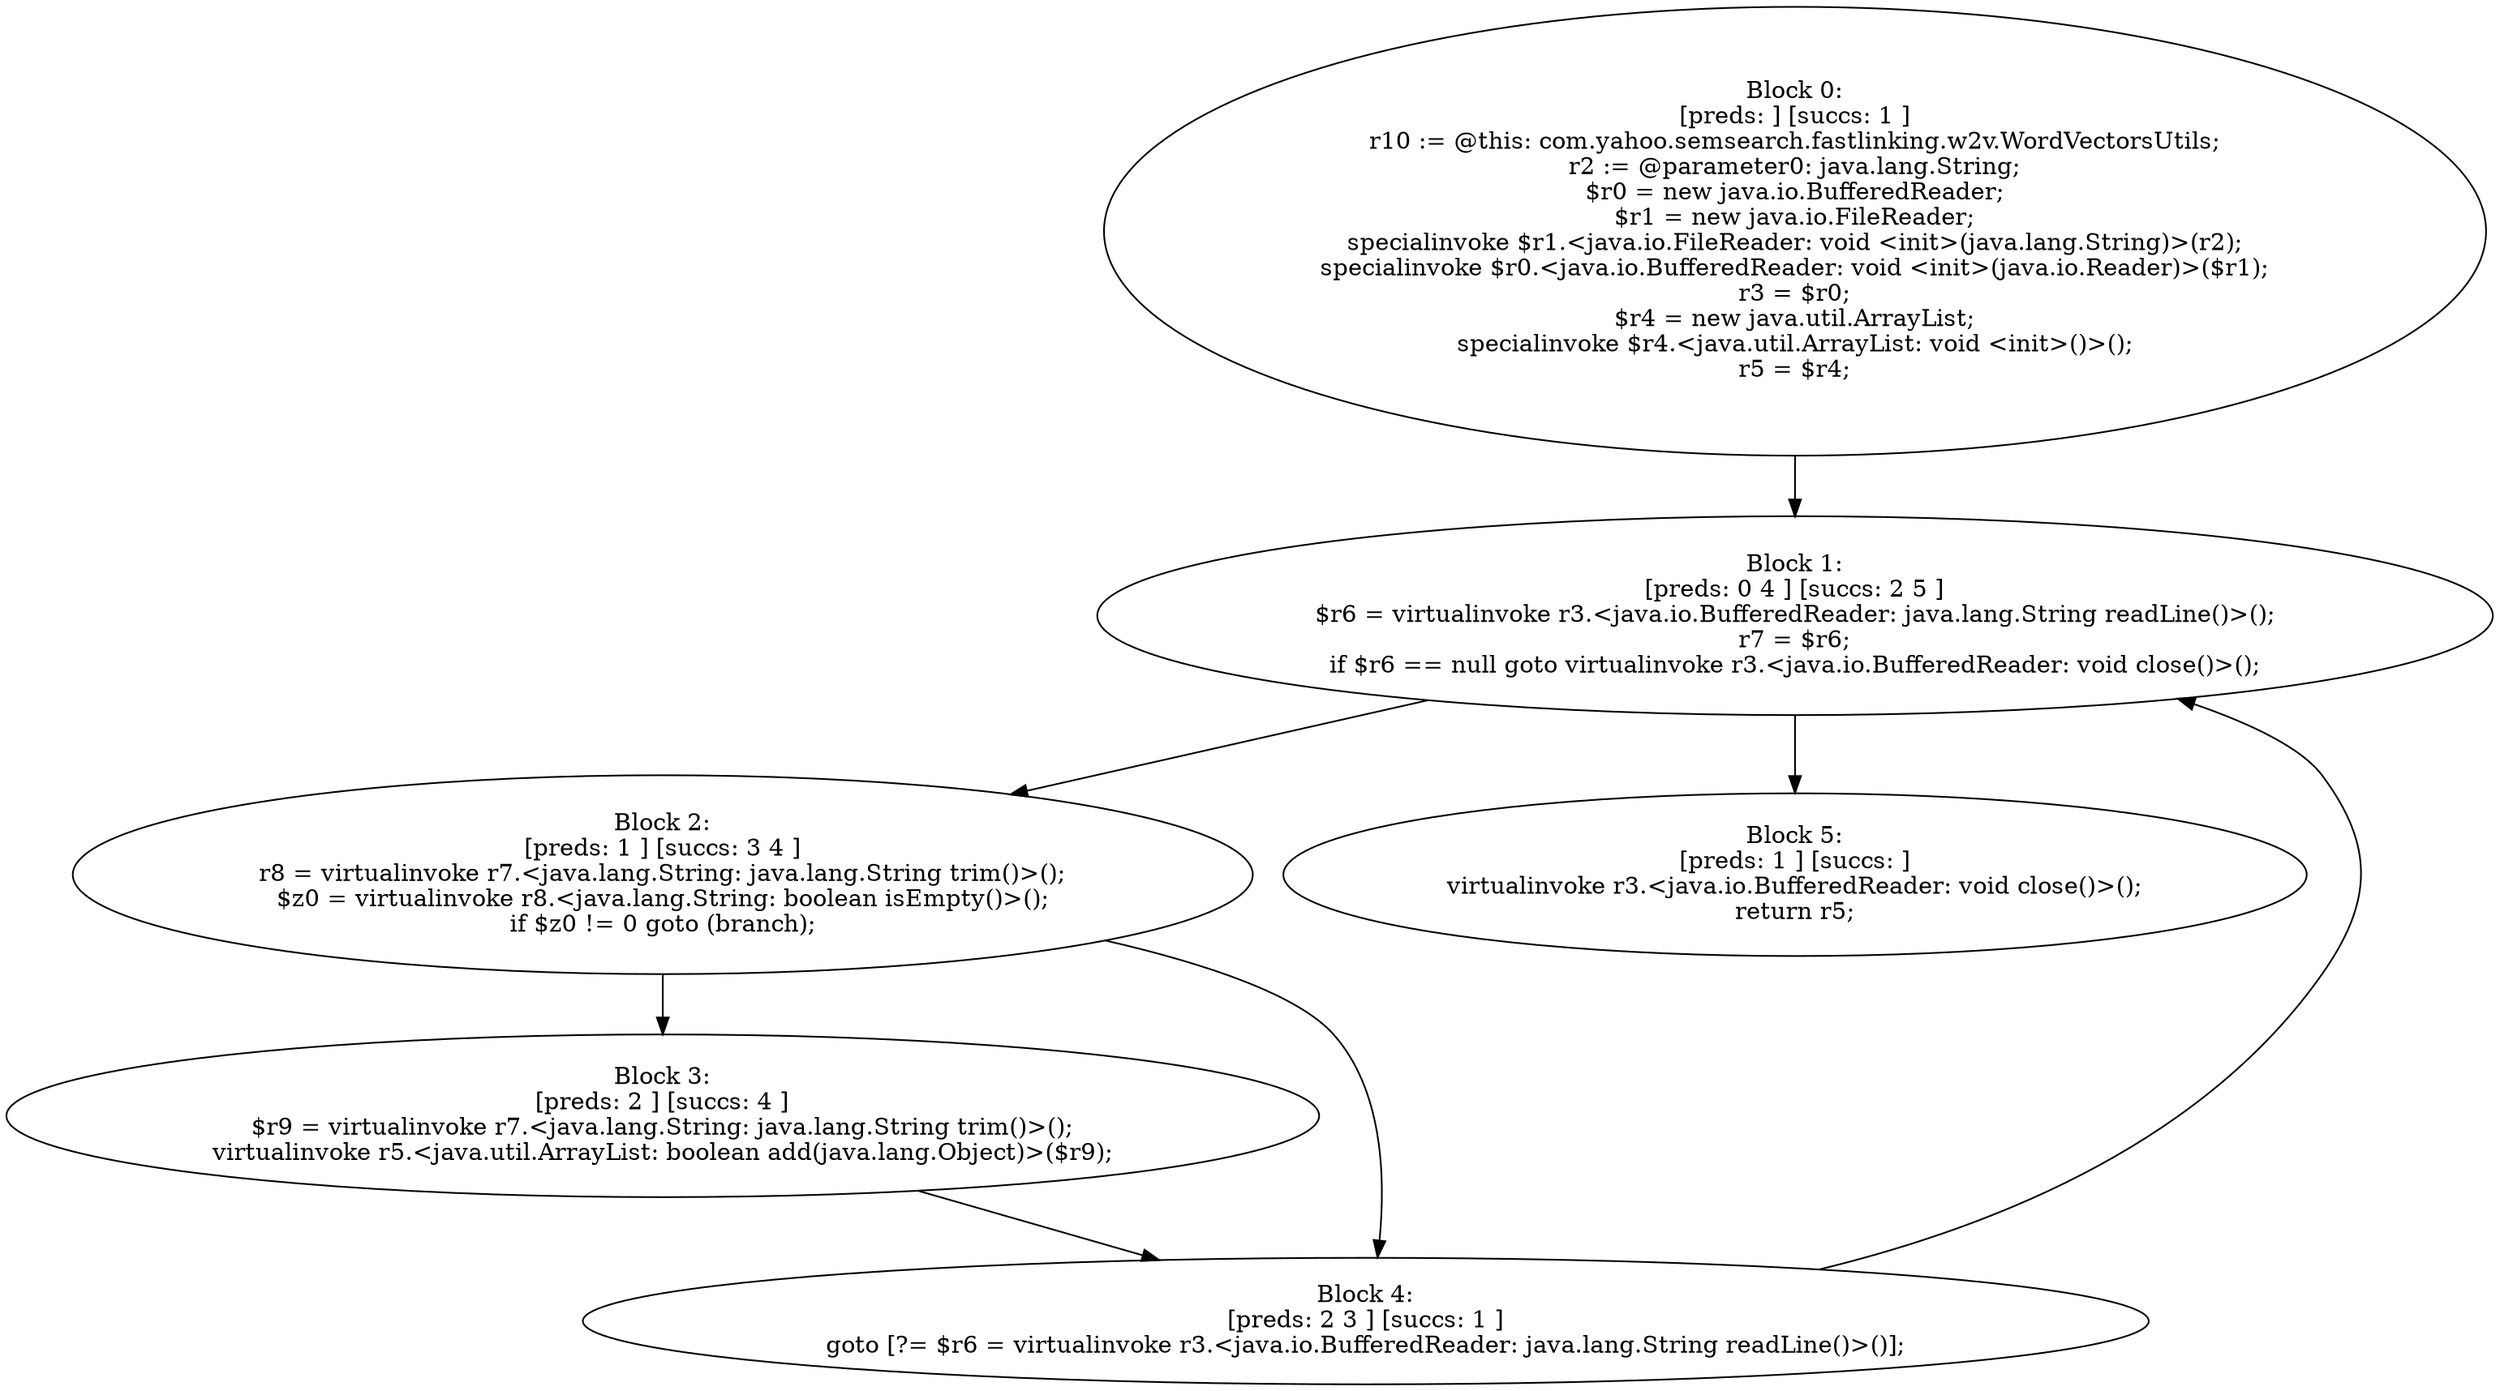 digraph "unitGraph" {
    "Block 0:
[preds: ] [succs: 1 ]
r10 := @this: com.yahoo.semsearch.fastlinking.w2v.WordVectorsUtils;
r2 := @parameter0: java.lang.String;
$r0 = new java.io.BufferedReader;
$r1 = new java.io.FileReader;
specialinvoke $r1.<java.io.FileReader: void <init>(java.lang.String)>(r2);
specialinvoke $r0.<java.io.BufferedReader: void <init>(java.io.Reader)>($r1);
r3 = $r0;
$r4 = new java.util.ArrayList;
specialinvoke $r4.<java.util.ArrayList: void <init>()>();
r5 = $r4;
"
    "Block 1:
[preds: 0 4 ] [succs: 2 5 ]
$r6 = virtualinvoke r3.<java.io.BufferedReader: java.lang.String readLine()>();
r7 = $r6;
if $r6 == null goto virtualinvoke r3.<java.io.BufferedReader: void close()>();
"
    "Block 2:
[preds: 1 ] [succs: 3 4 ]
r8 = virtualinvoke r7.<java.lang.String: java.lang.String trim()>();
$z0 = virtualinvoke r8.<java.lang.String: boolean isEmpty()>();
if $z0 != 0 goto (branch);
"
    "Block 3:
[preds: 2 ] [succs: 4 ]
$r9 = virtualinvoke r7.<java.lang.String: java.lang.String trim()>();
virtualinvoke r5.<java.util.ArrayList: boolean add(java.lang.Object)>($r9);
"
    "Block 4:
[preds: 2 3 ] [succs: 1 ]
goto [?= $r6 = virtualinvoke r3.<java.io.BufferedReader: java.lang.String readLine()>()];
"
    "Block 5:
[preds: 1 ] [succs: ]
virtualinvoke r3.<java.io.BufferedReader: void close()>();
return r5;
"
    "Block 0:
[preds: ] [succs: 1 ]
r10 := @this: com.yahoo.semsearch.fastlinking.w2v.WordVectorsUtils;
r2 := @parameter0: java.lang.String;
$r0 = new java.io.BufferedReader;
$r1 = new java.io.FileReader;
specialinvoke $r1.<java.io.FileReader: void <init>(java.lang.String)>(r2);
specialinvoke $r0.<java.io.BufferedReader: void <init>(java.io.Reader)>($r1);
r3 = $r0;
$r4 = new java.util.ArrayList;
specialinvoke $r4.<java.util.ArrayList: void <init>()>();
r5 = $r4;
"->"Block 1:
[preds: 0 4 ] [succs: 2 5 ]
$r6 = virtualinvoke r3.<java.io.BufferedReader: java.lang.String readLine()>();
r7 = $r6;
if $r6 == null goto virtualinvoke r3.<java.io.BufferedReader: void close()>();
";
    "Block 1:
[preds: 0 4 ] [succs: 2 5 ]
$r6 = virtualinvoke r3.<java.io.BufferedReader: java.lang.String readLine()>();
r7 = $r6;
if $r6 == null goto virtualinvoke r3.<java.io.BufferedReader: void close()>();
"->"Block 2:
[preds: 1 ] [succs: 3 4 ]
r8 = virtualinvoke r7.<java.lang.String: java.lang.String trim()>();
$z0 = virtualinvoke r8.<java.lang.String: boolean isEmpty()>();
if $z0 != 0 goto (branch);
";
    "Block 1:
[preds: 0 4 ] [succs: 2 5 ]
$r6 = virtualinvoke r3.<java.io.BufferedReader: java.lang.String readLine()>();
r7 = $r6;
if $r6 == null goto virtualinvoke r3.<java.io.BufferedReader: void close()>();
"->"Block 5:
[preds: 1 ] [succs: ]
virtualinvoke r3.<java.io.BufferedReader: void close()>();
return r5;
";
    "Block 2:
[preds: 1 ] [succs: 3 4 ]
r8 = virtualinvoke r7.<java.lang.String: java.lang.String trim()>();
$z0 = virtualinvoke r8.<java.lang.String: boolean isEmpty()>();
if $z0 != 0 goto (branch);
"->"Block 3:
[preds: 2 ] [succs: 4 ]
$r9 = virtualinvoke r7.<java.lang.String: java.lang.String trim()>();
virtualinvoke r5.<java.util.ArrayList: boolean add(java.lang.Object)>($r9);
";
    "Block 2:
[preds: 1 ] [succs: 3 4 ]
r8 = virtualinvoke r7.<java.lang.String: java.lang.String trim()>();
$z0 = virtualinvoke r8.<java.lang.String: boolean isEmpty()>();
if $z0 != 0 goto (branch);
"->"Block 4:
[preds: 2 3 ] [succs: 1 ]
goto [?= $r6 = virtualinvoke r3.<java.io.BufferedReader: java.lang.String readLine()>()];
";
    "Block 3:
[preds: 2 ] [succs: 4 ]
$r9 = virtualinvoke r7.<java.lang.String: java.lang.String trim()>();
virtualinvoke r5.<java.util.ArrayList: boolean add(java.lang.Object)>($r9);
"->"Block 4:
[preds: 2 3 ] [succs: 1 ]
goto [?= $r6 = virtualinvoke r3.<java.io.BufferedReader: java.lang.String readLine()>()];
";
    "Block 4:
[preds: 2 3 ] [succs: 1 ]
goto [?= $r6 = virtualinvoke r3.<java.io.BufferedReader: java.lang.String readLine()>()];
"->"Block 1:
[preds: 0 4 ] [succs: 2 5 ]
$r6 = virtualinvoke r3.<java.io.BufferedReader: java.lang.String readLine()>();
r7 = $r6;
if $r6 == null goto virtualinvoke r3.<java.io.BufferedReader: void close()>();
";
}
